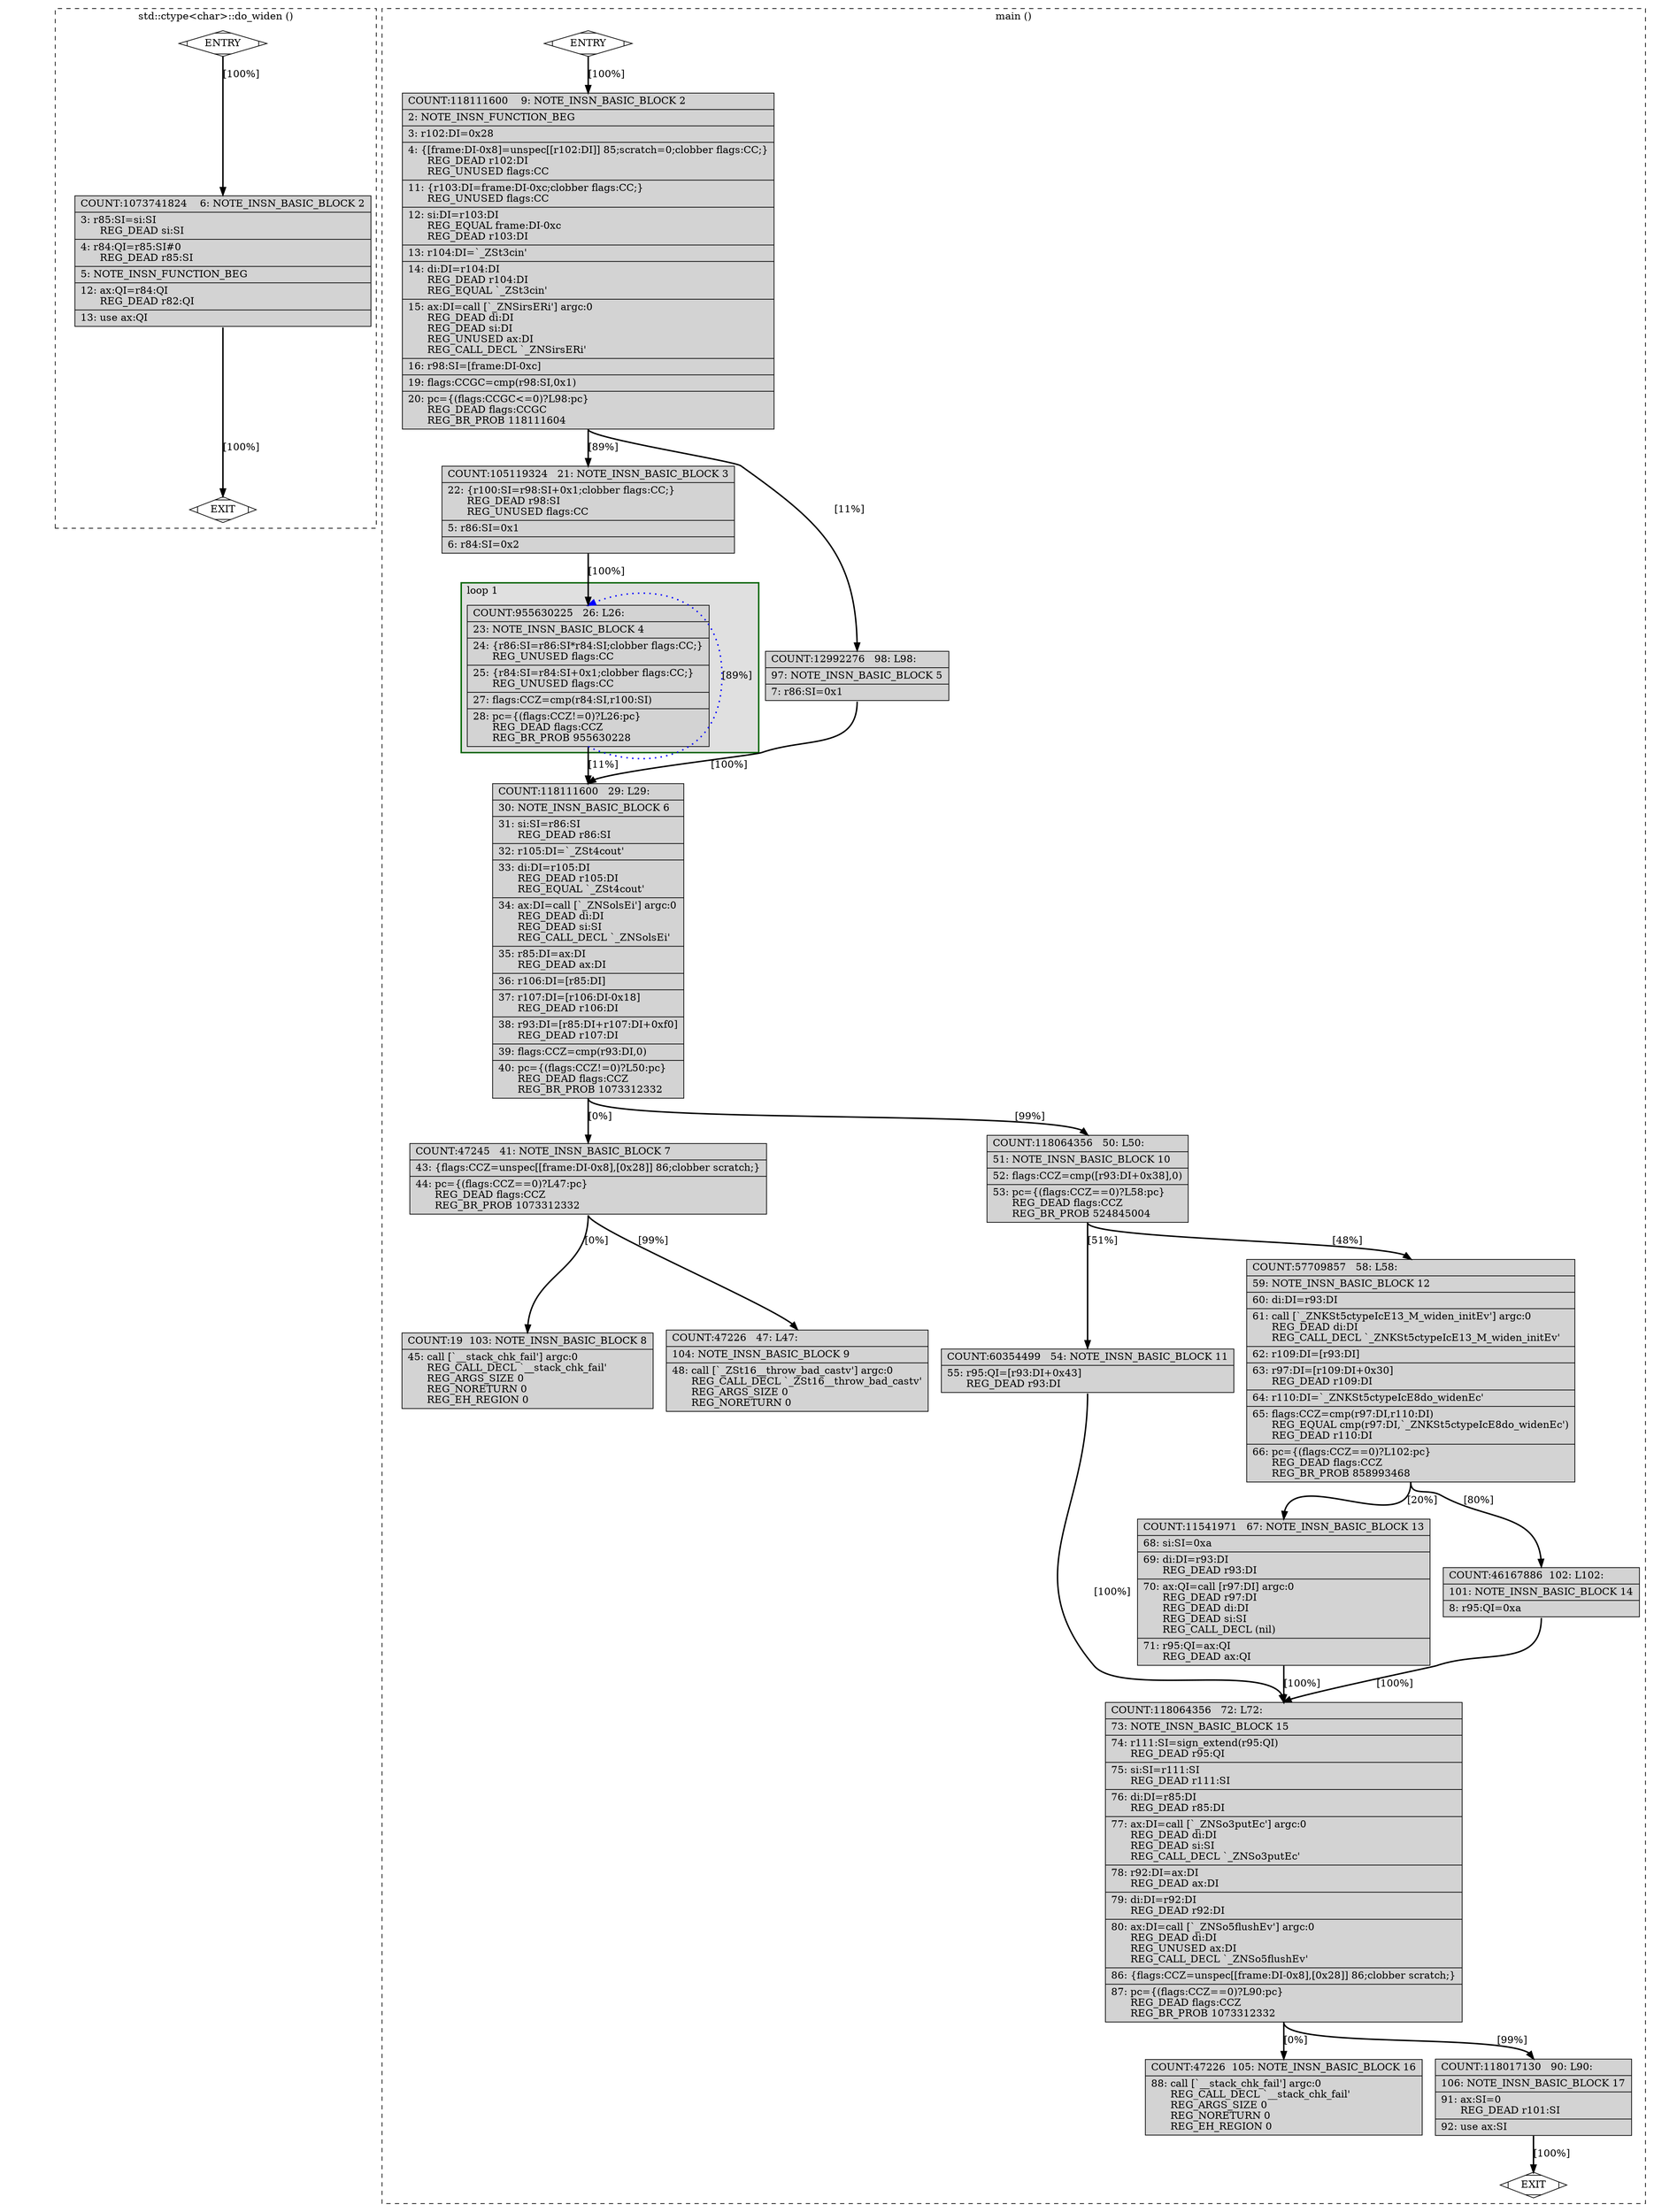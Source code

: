digraph "lab1.cpp.262r.fwprop1" {
overlap=false;
subgraph "cluster_std::ctype<char>::do_widen" {
	style="dashed";
	color="black";
	label="std::ctype<char>::do_widen ()";
	fn_1810_basic_block_0 [shape=Mdiamond,style=filled,fillcolor=white,label="ENTRY"];

	fn_1810_basic_block_1 [shape=Mdiamond,style=filled,fillcolor=white,label="EXIT"];

	fn_1810_basic_block_2 [shape=record,style=filled,fillcolor=lightgrey,label="{COUNT:1073741824\ \ \ \ 6:\ NOTE_INSN_BASIC_BLOCK\ 2\l\
|\ \ \ \ 3:\ r85:SI=si:SI\l\
\ \ \ \ \ \ REG_DEAD\ si:SI\l\
|\ \ \ \ 4:\ r84:QI=r85:SI#0\l\
\ \ \ \ \ \ REG_DEAD\ r85:SI\l\
|\ \ \ \ 5:\ NOTE_INSN_FUNCTION_BEG\l\
|\ \ \ 12:\ ax:QI=r84:QI\l\
\ \ \ \ \ \ REG_DEAD\ r82:QI\l\
|\ \ \ 13:\ use\ ax:QI\l\
}"];

	fn_1810_basic_block_0:s -> fn_1810_basic_block_2:n [style="solid,bold",color=black,weight=100,constraint=true,label="[100%]"];
	fn_1810_basic_block_2:s -> fn_1810_basic_block_1:n [style="solid,bold",color=black,weight=100,constraint=true,label="[100%]"];
	fn_1810_basic_block_0:s -> fn_1810_basic_block_1:n [style="invis",constraint=true];
}
subgraph "cluster_main" {
	style="dashed";
	color="black";
	label="main ()";
	subgraph cluster_2057_1 {
	style="filled";
	color="darkgreen";
	fillcolor="grey88";
	label="loop 1";
	labeljust=l;
	penwidth=2;
	fn_2057_basic_block_4 [shape=record,style=filled,fillcolor=lightgrey,label="{COUNT:955630225\ \ \ 26:\ L26:\l\
|\ \ \ 23:\ NOTE_INSN_BASIC_BLOCK\ 4\l\
|\ \ \ 24:\ \{r86:SI=r86:SI*r84:SI;clobber\ flags:CC;\}\l\
\ \ \ \ \ \ REG_UNUSED\ flags:CC\l\
|\ \ \ 25:\ \{r84:SI=r84:SI+0x1;clobber\ flags:CC;\}\l\
\ \ \ \ \ \ REG_UNUSED\ flags:CC\l\
|\ \ \ 27:\ flags:CCZ=cmp(r84:SI,r100:SI)\l\
|\ \ \ 28:\ pc=\{(flags:CCZ!=0)?L26:pc\}\l\
\ \ \ \ \ \ REG_DEAD\ flags:CCZ\l\
\ \ \ \ \ \ REG_BR_PROB\ 955630228\l\
}"];

	}
	fn_2057_basic_block_0 [shape=Mdiamond,style=filled,fillcolor=white,label="ENTRY"];

	fn_2057_basic_block_1 [shape=Mdiamond,style=filled,fillcolor=white,label="EXIT"];

	fn_2057_basic_block_2 [shape=record,style=filled,fillcolor=lightgrey,label="{COUNT:118111600\ \ \ \ 9:\ NOTE_INSN_BASIC_BLOCK\ 2\l\
|\ \ \ \ 2:\ NOTE_INSN_FUNCTION_BEG\l\
|\ \ \ \ 3:\ r102:DI=0x28\l\
|\ \ \ \ 4:\ \{[frame:DI-0x8]=unspec[[r102:DI]]\ 85;scratch=0;clobber\ flags:CC;\}\l\
\ \ \ \ \ \ REG_DEAD\ r102:DI\l\
\ \ \ \ \ \ REG_UNUSED\ flags:CC\l\
|\ \ \ 11:\ \{r103:DI=frame:DI-0xc;clobber\ flags:CC;\}\l\
\ \ \ \ \ \ REG_UNUSED\ flags:CC\l\
|\ \ \ 12:\ si:DI=r103:DI\l\
\ \ \ \ \ \ REG_EQUAL\ frame:DI-0xc\l\
\ \ \ \ \ \ REG_DEAD\ r103:DI\l\
|\ \ \ 13:\ r104:DI=`_ZSt3cin'\l\
|\ \ \ 14:\ di:DI=r104:DI\l\
\ \ \ \ \ \ REG_DEAD\ r104:DI\l\
\ \ \ \ \ \ REG_EQUAL\ `_ZSt3cin'\l\
|\ \ \ 15:\ ax:DI=call\ [`_ZNSirsERi']\ argc:0\l\
\ \ \ \ \ \ REG_DEAD\ di:DI\l\
\ \ \ \ \ \ REG_DEAD\ si:DI\l\
\ \ \ \ \ \ REG_UNUSED\ ax:DI\l\
\ \ \ \ \ \ REG_CALL_DECL\ `_ZNSirsERi'\l\
|\ \ \ 16:\ r98:SI=[frame:DI-0xc]\l\
|\ \ \ 19:\ flags:CCGC=cmp(r98:SI,0x1)\l\
|\ \ \ 20:\ pc=\{(flags:CCGC\<=0)?L98:pc\}\l\
\ \ \ \ \ \ REG_DEAD\ flags:CCGC\l\
\ \ \ \ \ \ REG_BR_PROB\ 118111604\l\
}"];

	fn_2057_basic_block_3 [shape=record,style=filled,fillcolor=lightgrey,label="{COUNT:105119324\ \ \ 21:\ NOTE_INSN_BASIC_BLOCK\ 3\l\
|\ \ \ 22:\ \{r100:SI=r98:SI+0x1;clobber\ flags:CC;\}\l\
\ \ \ \ \ \ REG_DEAD\ r98:SI\l\
\ \ \ \ \ \ REG_UNUSED\ flags:CC\l\
|\ \ \ \ 5:\ r86:SI=0x1\l\
|\ \ \ \ 6:\ r84:SI=0x2\l\
}"];

	fn_2057_basic_block_5 [shape=record,style=filled,fillcolor=lightgrey,label="{COUNT:12992276\ \ \ 98:\ L98:\l\
|\ \ \ 97:\ NOTE_INSN_BASIC_BLOCK\ 5\l\
|\ \ \ \ 7:\ r86:SI=0x1\l\
}"];

	fn_2057_basic_block_6 [shape=record,style=filled,fillcolor=lightgrey,label="{COUNT:118111600\ \ \ 29:\ L29:\l\
|\ \ \ 30:\ NOTE_INSN_BASIC_BLOCK\ 6\l\
|\ \ \ 31:\ si:SI=r86:SI\l\
\ \ \ \ \ \ REG_DEAD\ r86:SI\l\
|\ \ \ 32:\ r105:DI=`_ZSt4cout'\l\
|\ \ \ 33:\ di:DI=r105:DI\l\
\ \ \ \ \ \ REG_DEAD\ r105:DI\l\
\ \ \ \ \ \ REG_EQUAL\ `_ZSt4cout'\l\
|\ \ \ 34:\ ax:DI=call\ [`_ZNSolsEi']\ argc:0\l\
\ \ \ \ \ \ REG_DEAD\ di:DI\l\
\ \ \ \ \ \ REG_DEAD\ si:SI\l\
\ \ \ \ \ \ REG_CALL_DECL\ `_ZNSolsEi'\l\
|\ \ \ 35:\ r85:DI=ax:DI\l\
\ \ \ \ \ \ REG_DEAD\ ax:DI\l\
|\ \ \ 36:\ r106:DI=[r85:DI]\l\
|\ \ \ 37:\ r107:DI=[r106:DI-0x18]\l\
\ \ \ \ \ \ REG_DEAD\ r106:DI\l\
|\ \ \ 38:\ r93:DI=[r85:DI+r107:DI+0xf0]\l\
\ \ \ \ \ \ REG_DEAD\ r107:DI\l\
|\ \ \ 39:\ flags:CCZ=cmp(r93:DI,0)\l\
|\ \ \ 40:\ pc=\{(flags:CCZ!=0)?L50:pc\}\l\
\ \ \ \ \ \ REG_DEAD\ flags:CCZ\l\
\ \ \ \ \ \ REG_BR_PROB\ 1073312332\l\
}"];

	fn_2057_basic_block_7 [shape=record,style=filled,fillcolor=lightgrey,label="{COUNT:47245\ \ \ 41:\ NOTE_INSN_BASIC_BLOCK\ 7\l\
|\ \ \ 43:\ \{flags:CCZ=unspec[[frame:DI-0x8],[0x28]]\ 86;clobber\ scratch;\}\l\
|\ \ \ 44:\ pc=\{(flags:CCZ==0)?L47:pc\}\l\
\ \ \ \ \ \ REG_DEAD\ flags:CCZ\l\
\ \ \ \ \ \ REG_BR_PROB\ 1073312332\l\
}"];

	fn_2057_basic_block_8 [shape=record,style=filled,fillcolor=lightgrey,label="{COUNT:19\ \ 103:\ NOTE_INSN_BASIC_BLOCK\ 8\l\
|\ \ \ 45:\ call\ [`__stack_chk_fail']\ argc:0\l\
\ \ \ \ \ \ REG_CALL_DECL\ `__stack_chk_fail'\l\
\ \ \ \ \ \ REG_ARGS_SIZE\ 0\l\
\ \ \ \ \ \ REG_NORETURN\ 0\l\
\ \ \ \ \ \ REG_EH_REGION\ 0\l\
}"];

	fn_2057_basic_block_9 [shape=record,style=filled,fillcolor=lightgrey,label="{COUNT:47226\ \ \ 47:\ L47:\l\
|\ \ 104:\ NOTE_INSN_BASIC_BLOCK\ 9\l\
|\ \ \ 48:\ call\ [`_ZSt16__throw_bad_castv']\ argc:0\l\
\ \ \ \ \ \ REG_CALL_DECL\ `_ZSt16__throw_bad_castv'\l\
\ \ \ \ \ \ REG_ARGS_SIZE\ 0\l\
\ \ \ \ \ \ REG_NORETURN\ 0\l\
}"];

	fn_2057_basic_block_10 [shape=record,style=filled,fillcolor=lightgrey,label="{COUNT:118064356\ \ \ 50:\ L50:\l\
|\ \ \ 51:\ NOTE_INSN_BASIC_BLOCK\ 10\l\
|\ \ \ 52:\ flags:CCZ=cmp([r93:DI+0x38],0)\l\
|\ \ \ 53:\ pc=\{(flags:CCZ==0)?L58:pc\}\l\
\ \ \ \ \ \ REG_DEAD\ flags:CCZ\l\
\ \ \ \ \ \ REG_BR_PROB\ 524845004\l\
}"];

	fn_2057_basic_block_11 [shape=record,style=filled,fillcolor=lightgrey,label="{COUNT:60354499\ \ \ 54:\ NOTE_INSN_BASIC_BLOCK\ 11\l\
|\ \ \ 55:\ r95:QI=[r93:DI+0x43]\l\
\ \ \ \ \ \ REG_DEAD\ r93:DI\l\
}"];

	fn_2057_basic_block_12 [shape=record,style=filled,fillcolor=lightgrey,label="{COUNT:57709857\ \ \ 58:\ L58:\l\
|\ \ \ 59:\ NOTE_INSN_BASIC_BLOCK\ 12\l\
|\ \ \ 60:\ di:DI=r93:DI\l\
|\ \ \ 61:\ call\ [`_ZNKSt5ctypeIcE13_M_widen_initEv']\ argc:0\l\
\ \ \ \ \ \ REG_DEAD\ di:DI\l\
\ \ \ \ \ \ REG_CALL_DECL\ `_ZNKSt5ctypeIcE13_M_widen_initEv'\l\
|\ \ \ 62:\ r109:DI=[r93:DI]\l\
|\ \ \ 63:\ r97:DI=[r109:DI+0x30]\l\
\ \ \ \ \ \ REG_DEAD\ r109:DI\l\
|\ \ \ 64:\ r110:DI=`_ZNKSt5ctypeIcE8do_widenEc'\l\
|\ \ \ 65:\ flags:CCZ=cmp(r97:DI,r110:DI)\l\
\ \ \ \ \ \ REG_EQUAL\ cmp(r97:DI,`_ZNKSt5ctypeIcE8do_widenEc')\l\
\ \ \ \ \ \ REG_DEAD\ r110:DI\l\
|\ \ \ 66:\ pc=\{(flags:CCZ==0)?L102:pc\}\l\
\ \ \ \ \ \ REG_DEAD\ flags:CCZ\l\
\ \ \ \ \ \ REG_BR_PROB\ 858993468\l\
}"];

	fn_2057_basic_block_13 [shape=record,style=filled,fillcolor=lightgrey,label="{COUNT:11541971\ \ \ 67:\ NOTE_INSN_BASIC_BLOCK\ 13\l\
|\ \ \ 68:\ si:SI=0xa\l\
|\ \ \ 69:\ di:DI=r93:DI\l\
\ \ \ \ \ \ REG_DEAD\ r93:DI\l\
|\ \ \ 70:\ ax:QI=call\ [r97:DI]\ argc:0\l\
\ \ \ \ \ \ REG_DEAD\ r97:DI\l\
\ \ \ \ \ \ REG_DEAD\ di:DI\l\
\ \ \ \ \ \ REG_DEAD\ si:SI\l\
\ \ \ \ \ \ REG_CALL_DECL\ (nil)\l\
|\ \ \ 71:\ r95:QI=ax:QI\l\
\ \ \ \ \ \ REG_DEAD\ ax:QI\l\
}"];

	fn_2057_basic_block_14 [shape=record,style=filled,fillcolor=lightgrey,label="{COUNT:46167886\ \ 102:\ L102:\l\
|\ \ 101:\ NOTE_INSN_BASIC_BLOCK\ 14\l\
|\ \ \ \ 8:\ r95:QI=0xa\l\
}"];

	fn_2057_basic_block_15 [shape=record,style=filled,fillcolor=lightgrey,label="{COUNT:118064356\ \ \ 72:\ L72:\l\
|\ \ \ 73:\ NOTE_INSN_BASIC_BLOCK\ 15\l\
|\ \ \ 74:\ r111:SI=sign_extend(r95:QI)\l\
\ \ \ \ \ \ REG_DEAD\ r95:QI\l\
|\ \ \ 75:\ si:SI=r111:SI\l\
\ \ \ \ \ \ REG_DEAD\ r111:SI\l\
|\ \ \ 76:\ di:DI=r85:DI\l\
\ \ \ \ \ \ REG_DEAD\ r85:DI\l\
|\ \ \ 77:\ ax:DI=call\ [`_ZNSo3putEc']\ argc:0\l\
\ \ \ \ \ \ REG_DEAD\ di:DI\l\
\ \ \ \ \ \ REG_DEAD\ si:SI\l\
\ \ \ \ \ \ REG_CALL_DECL\ `_ZNSo3putEc'\l\
|\ \ \ 78:\ r92:DI=ax:DI\l\
\ \ \ \ \ \ REG_DEAD\ ax:DI\l\
|\ \ \ 79:\ di:DI=r92:DI\l\
\ \ \ \ \ \ REG_DEAD\ r92:DI\l\
|\ \ \ 80:\ ax:DI=call\ [`_ZNSo5flushEv']\ argc:0\l\
\ \ \ \ \ \ REG_DEAD\ di:DI\l\
\ \ \ \ \ \ REG_UNUSED\ ax:DI\l\
\ \ \ \ \ \ REG_CALL_DECL\ `_ZNSo5flushEv'\l\
|\ \ \ 86:\ \{flags:CCZ=unspec[[frame:DI-0x8],[0x28]]\ 86;clobber\ scratch;\}\l\
|\ \ \ 87:\ pc=\{(flags:CCZ==0)?L90:pc\}\l\
\ \ \ \ \ \ REG_DEAD\ flags:CCZ\l\
\ \ \ \ \ \ REG_BR_PROB\ 1073312332\l\
}"];

	fn_2057_basic_block_16 [shape=record,style=filled,fillcolor=lightgrey,label="{COUNT:47226\ \ 105:\ NOTE_INSN_BASIC_BLOCK\ 16\l\
|\ \ \ 88:\ call\ [`__stack_chk_fail']\ argc:0\l\
\ \ \ \ \ \ REG_CALL_DECL\ `__stack_chk_fail'\l\
\ \ \ \ \ \ REG_ARGS_SIZE\ 0\l\
\ \ \ \ \ \ REG_NORETURN\ 0\l\
\ \ \ \ \ \ REG_EH_REGION\ 0\l\
}"];

	fn_2057_basic_block_17 [shape=record,style=filled,fillcolor=lightgrey,label="{COUNT:118017130\ \ \ 90:\ L90:\l\
|\ \ 106:\ NOTE_INSN_BASIC_BLOCK\ 17\l\
|\ \ \ 91:\ ax:SI=0\l\
\ \ \ \ \ \ REG_DEAD\ r101:SI\l\
|\ \ \ 92:\ use\ ax:SI\l\
}"];

	fn_2057_basic_block_0:s -> fn_2057_basic_block_2:n [style="solid,bold",color=black,weight=100,constraint=true,label="[100%]"];
	fn_2057_basic_block_2:s -> fn_2057_basic_block_3:n [style="solid,bold",color=black,weight=100,constraint=true,label="[89%]"];
	fn_2057_basic_block_2:s -> fn_2057_basic_block_5:n [style="solid,bold",color=black,weight=10,constraint=true,label="[11%]"];
	fn_2057_basic_block_3:s -> fn_2057_basic_block_4:n [style="solid,bold",color=black,weight=100,constraint=true,label="[100%]"];
	fn_2057_basic_block_4:s -> fn_2057_basic_block_4:n [style="dotted,bold",color=blue,weight=10,constraint=false,label="[89%]"];
	fn_2057_basic_block_4:s -> fn_2057_basic_block_6:n [style="solid,bold",color=black,weight=100,constraint=true,label="[11%]"];
	fn_2057_basic_block_5:s -> fn_2057_basic_block_6:n [style="solid,bold",color=black,weight=100,constraint=true,label="[100%]"];
	fn_2057_basic_block_6:s -> fn_2057_basic_block_7:n [style="solid,bold",color=black,weight=100,constraint=true,label="[0%]"];
	fn_2057_basic_block_6:s -> fn_2057_basic_block_10:n [style="solid,bold",color=black,weight=10,constraint=true,label="[99%]"];
	fn_2057_basic_block_7:s -> fn_2057_basic_block_9:n [style="solid,bold",color=black,weight=10,constraint=true,label="[99%]"];
	fn_2057_basic_block_7:s -> fn_2057_basic_block_8:n [style="solid,bold",color=black,weight=100,constraint=true,label="[0%]"];
	fn_2057_basic_block_10:s -> fn_2057_basic_block_11:n [style="solid,bold",color=black,weight=100,constraint=true,label="[51%]"];
	fn_2057_basic_block_10:s -> fn_2057_basic_block_12:n [style="solid,bold",color=black,weight=10,constraint=true,label="[48%]"];
	fn_2057_basic_block_11:s -> fn_2057_basic_block_15:n [style="solid,bold",color=black,weight=100,constraint=true,label="[100%]"];
	fn_2057_basic_block_12:s -> fn_2057_basic_block_14:n [style="solid,bold",color=black,weight=10,constraint=true,label="[80%]"];
	fn_2057_basic_block_12:s -> fn_2057_basic_block_13:n [style="solid,bold",color=black,weight=100,constraint=true,label="[20%]"];
	fn_2057_basic_block_13:s -> fn_2057_basic_block_15:n [style="solid,bold",color=black,weight=100,constraint=true,label="[100%]"];
	fn_2057_basic_block_14:s -> fn_2057_basic_block_15:n [style="solid,bold",color=black,weight=100,constraint=true,label="[100%]"];
	fn_2057_basic_block_15:s -> fn_2057_basic_block_17:n [style="solid,bold",color=black,weight=10,constraint=true,label="[99%]"];
	fn_2057_basic_block_15:s -> fn_2057_basic_block_16:n [style="solid,bold",color=black,weight=100,constraint=true,label="[0%]"];
	fn_2057_basic_block_17:s -> fn_2057_basic_block_1:n [style="solid,bold",color=black,weight=100,constraint=true,label="[100%]"];
	fn_2057_basic_block_0:s -> fn_2057_basic_block_1:n [style="invis",constraint=true];
}
}
